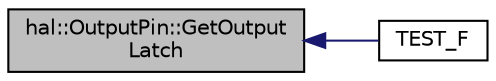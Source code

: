 digraph "hal::OutputPin::GetOutputLatch"
{
 // INTERACTIVE_SVG=YES
  edge [fontname="Helvetica",fontsize="10",labelfontname="Helvetica",labelfontsize="10"];
  node [fontname="Helvetica",fontsize="10",shape=record];
  rankdir="LR";
  Node10 [label="hal::OutputPin::GetOutput\lLatch",height=0.2,width=0.4,color="black", fillcolor="grey75", style="filled", fontcolor="black"];
  Node10 -> Node11 [dir="back",color="midnightblue",fontsize="10",style="solid",fontname="Helvetica"];
  Node11 [label="TEST_F",height=0.2,width=0.4,color="black", fillcolor="white", style="filled",URL="$dc/da0/_test_inverse_logic_pin_8cpp.html#aeb0b8c69f9093322a92172d431f68f7e"];
}
